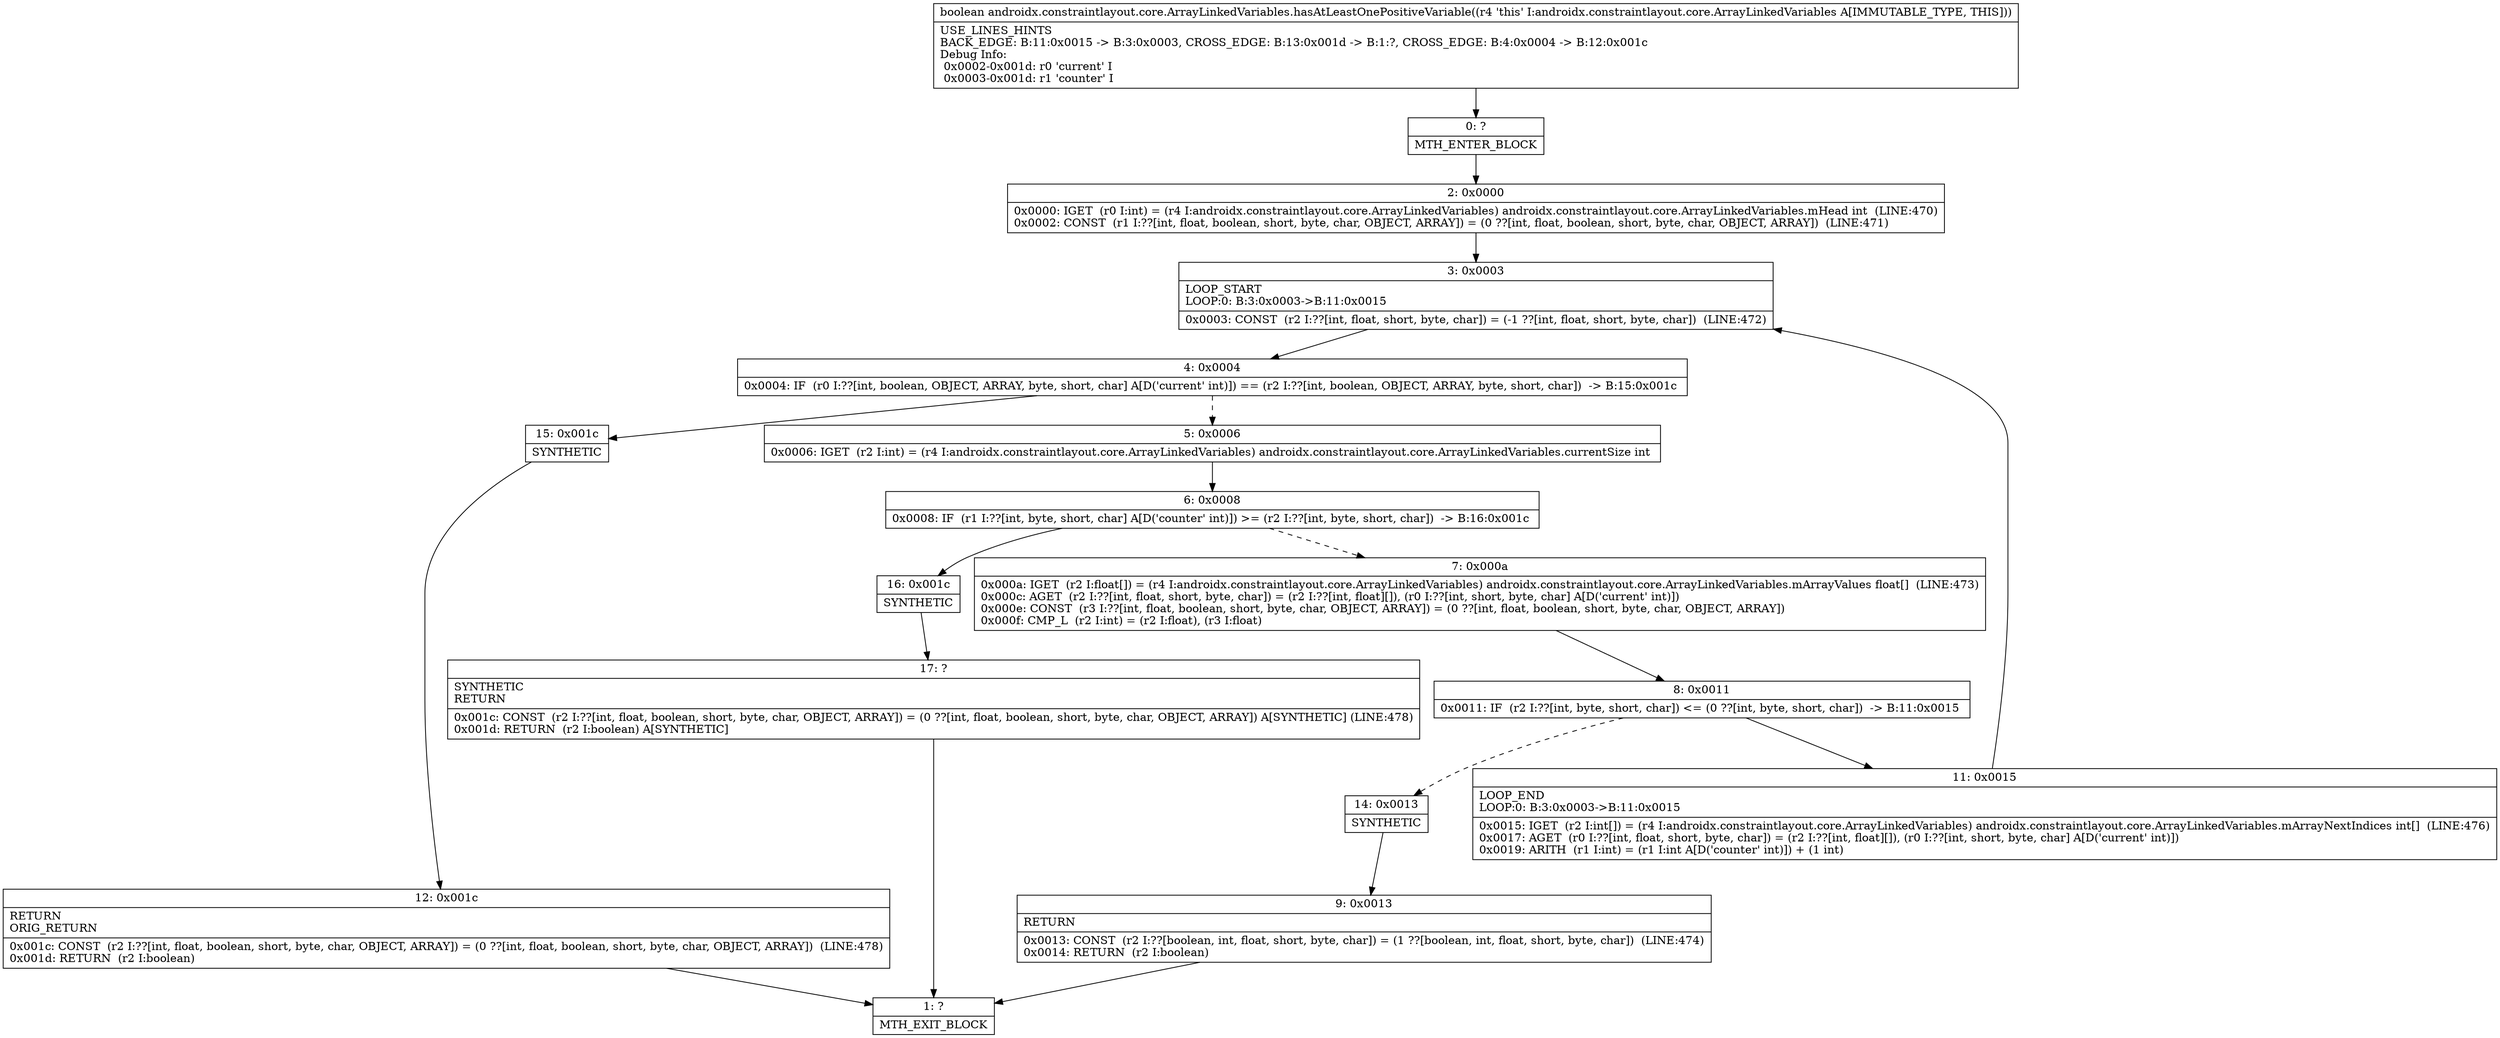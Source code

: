 digraph "CFG forandroidx.constraintlayout.core.ArrayLinkedVariables.hasAtLeastOnePositiveVariable()Z" {
Node_0 [shape=record,label="{0\:\ ?|MTH_ENTER_BLOCK\l}"];
Node_2 [shape=record,label="{2\:\ 0x0000|0x0000: IGET  (r0 I:int) = (r4 I:androidx.constraintlayout.core.ArrayLinkedVariables) androidx.constraintlayout.core.ArrayLinkedVariables.mHead int  (LINE:470)\l0x0002: CONST  (r1 I:??[int, float, boolean, short, byte, char, OBJECT, ARRAY]) = (0 ??[int, float, boolean, short, byte, char, OBJECT, ARRAY])  (LINE:471)\l}"];
Node_3 [shape=record,label="{3\:\ 0x0003|LOOP_START\lLOOP:0: B:3:0x0003\-\>B:11:0x0015\l|0x0003: CONST  (r2 I:??[int, float, short, byte, char]) = (\-1 ??[int, float, short, byte, char])  (LINE:472)\l}"];
Node_4 [shape=record,label="{4\:\ 0x0004|0x0004: IF  (r0 I:??[int, boolean, OBJECT, ARRAY, byte, short, char] A[D('current' int)]) == (r2 I:??[int, boolean, OBJECT, ARRAY, byte, short, char])  \-\> B:15:0x001c \l}"];
Node_5 [shape=record,label="{5\:\ 0x0006|0x0006: IGET  (r2 I:int) = (r4 I:androidx.constraintlayout.core.ArrayLinkedVariables) androidx.constraintlayout.core.ArrayLinkedVariables.currentSize int \l}"];
Node_6 [shape=record,label="{6\:\ 0x0008|0x0008: IF  (r1 I:??[int, byte, short, char] A[D('counter' int)]) \>= (r2 I:??[int, byte, short, char])  \-\> B:16:0x001c \l}"];
Node_7 [shape=record,label="{7\:\ 0x000a|0x000a: IGET  (r2 I:float[]) = (r4 I:androidx.constraintlayout.core.ArrayLinkedVariables) androidx.constraintlayout.core.ArrayLinkedVariables.mArrayValues float[]  (LINE:473)\l0x000c: AGET  (r2 I:??[int, float, short, byte, char]) = (r2 I:??[int, float][]), (r0 I:??[int, short, byte, char] A[D('current' int)]) \l0x000e: CONST  (r3 I:??[int, float, boolean, short, byte, char, OBJECT, ARRAY]) = (0 ??[int, float, boolean, short, byte, char, OBJECT, ARRAY]) \l0x000f: CMP_L  (r2 I:int) = (r2 I:float), (r3 I:float) \l}"];
Node_8 [shape=record,label="{8\:\ 0x0011|0x0011: IF  (r2 I:??[int, byte, short, char]) \<= (0 ??[int, byte, short, char])  \-\> B:11:0x0015 \l}"];
Node_11 [shape=record,label="{11\:\ 0x0015|LOOP_END\lLOOP:0: B:3:0x0003\-\>B:11:0x0015\l|0x0015: IGET  (r2 I:int[]) = (r4 I:androidx.constraintlayout.core.ArrayLinkedVariables) androidx.constraintlayout.core.ArrayLinkedVariables.mArrayNextIndices int[]  (LINE:476)\l0x0017: AGET  (r0 I:??[int, float, short, byte, char]) = (r2 I:??[int, float][]), (r0 I:??[int, short, byte, char] A[D('current' int)]) \l0x0019: ARITH  (r1 I:int) = (r1 I:int A[D('counter' int)]) + (1 int) \l}"];
Node_14 [shape=record,label="{14\:\ 0x0013|SYNTHETIC\l}"];
Node_9 [shape=record,label="{9\:\ 0x0013|RETURN\l|0x0013: CONST  (r2 I:??[boolean, int, float, short, byte, char]) = (1 ??[boolean, int, float, short, byte, char])  (LINE:474)\l0x0014: RETURN  (r2 I:boolean) \l}"];
Node_1 [shape=record,label="{1\:\ ?|MTH_EXIT_BLOCK\l}"];
Node_16 [shape=record,label="{16\:\ 0x001c|SYNTHETIC\l}"];
Node_17 [shape=record,label="{17\:\ ?|SYNTHETIC\lRETURN\l|0x001c: CONST  (r2 I:??[int, float, boolean, short, byte, char, OBJECT, ARRAY]) = (0 ??[int, float, boolean, short, byte, char, OBJECT, ARRAY]) A[SYNTHETIC] (LINE:478)\l0x001d: RETURN  (r2 I:boolean) A[SYNTHETIC]\l}"];
Node_15 [shape=record,label="{15\:\ 0x001c|SYNTHETIC\l}"];
Node_12 [shape=record,label="{12\:\ 0x001c|RETURN\lORIG_RETURN\l|0x001c: CONST  (r2 I:??[int, float, boolean, short, byte, char, OBJECT, ARRAY]) = (0 ??[int, float, boolean, short, byte, char, OBJECT, ARRAY])  (LINE:478)\l0x001d: RETURN  (r2 I:boolean) \l}"];
MethodNode[shape=record,label="{boolean androidx.constraintlayout.core.ArrayLinkedVariables.hasAtLeastOnePositiveVariable((r4 'this' I:androidx.constraintlayout.core.ArrayLinkedVariables A[IMMUTABLE_TYPE, THIS]))  | USE_LINES_HINTS\lBACK_EDGE: B:11:0x0015 \-\> B:3:0x0003, CROSS_EDGE: B:13:0x001d \-\> B:1:?, CROSS_EDGE: B:4:0x0004 \-\> B:12:0x001c\lDebug Info:\l  0x0002\-0x001d: r0 'current' I\l  0x0003\-0x001d: r1 'counter' I\l}"];
MethodNode -> Node_0;Node_0 -> Node_2;
Node_2 -> Node_3;
Node_3 -> Node_4;
Node_4 -> Node_5[style=dashed];
Node_4 -> Node_15;
Node_5 -> Node_6;
Node_6 -> Node_7[style=dashed];
Node_6 -> Node_16;
Node_7 -> Node_8;
Node_8 -> Node_11;
Node_8 -> Node_14[style=dashed];
Node_11 -> Node_3;
Node_14 -> Node_9;
Node_9 -> Node_1;
Node_16 -> Node_17;
Node_17 -> Node_1;
Node_15 -> Node_12;
Node_12 -> Node_1;
}

